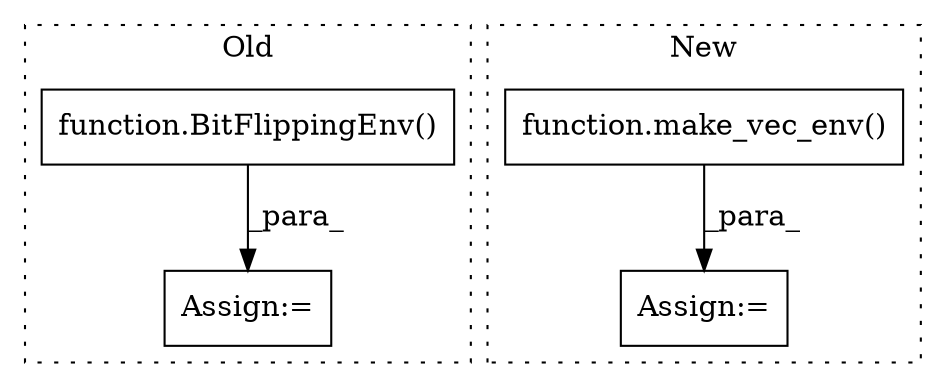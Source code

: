 digraph G {
subgraph cluster0 {
1 [label="function.BitFlippingEnv()" a="75" s="3418" l="66" shape="box"];
4 [label="Assign:=" a="68" s="3415" l="3" shape="box"];
label = "Old";
style="dotted";
}
subgraph cluster1 {
2 [label="function.make_vec_env()" a="75" s="3873,3900" l="13,1" shape="box"];
3 [label="Assign:=" a="68" s="4640" l="3" shape="box"];
label = "New";
style="dotted";
}
1 -> 4 [label="_para_"];
2 -> 3 [label="_para_"];
}